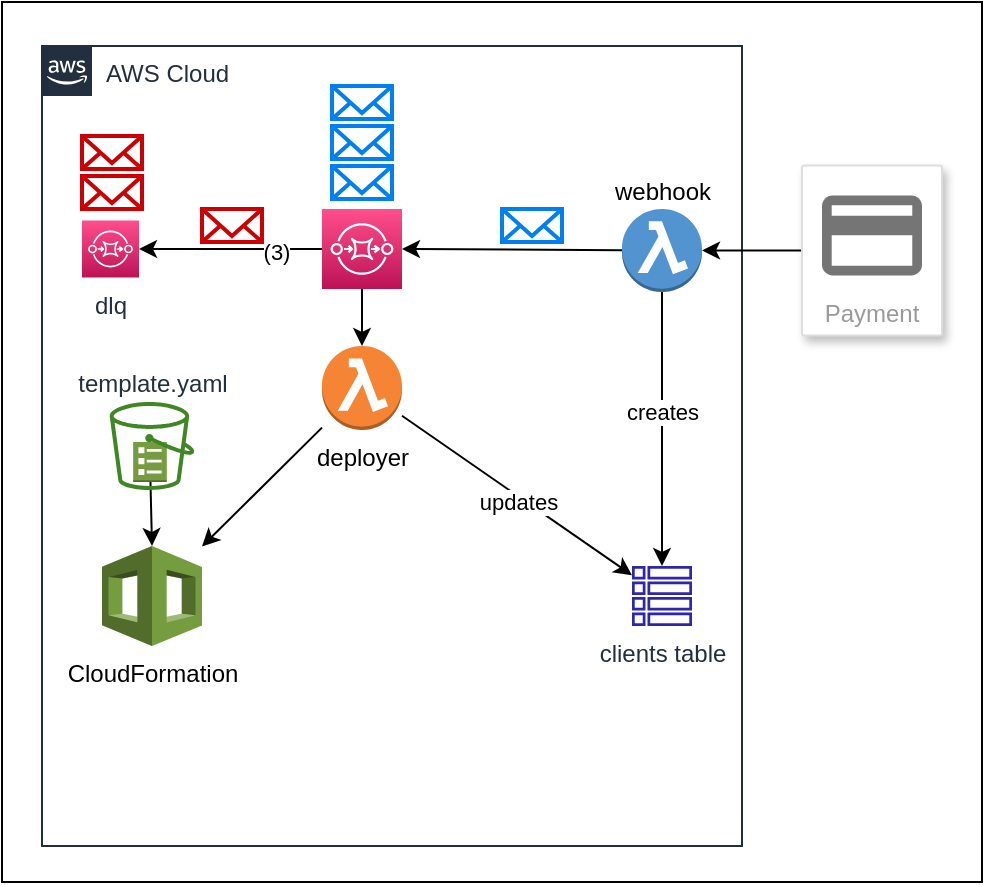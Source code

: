 <mxfile>
    <diagram id="Ukuc7dqN89yuYYnBxTcL" name="Page-1">
        <mxGraphModel dx="655" dy="637" grid="1" gridSize="10" guides="1" tooltips="1" connect="1" arrows="1" fold="1" page="1" pageScale="1" pageWidth="850" pageHeight="1100" math="0" shadow="0">
            <root>
                <mxCell id="0"/>
                <mxCell id="1" parent="0"/>
                <mxCell id="63" value="" style="rounded=0;whiteSpace=wrap;html=1;" vertex="1" parent="1">
                    <mxGeometry x="20" y="20" width="490" height="440" as="geometry"/>
                </mxCell>
                <mxCell id="2" value="AWS Cloud" style="points=[[0,0],[0.25,0],[0.5,0],[0.75,0],[1,0],[1,0.25],[1,0.5],[1,0.75],[1,1],[0.75,1],[0.5,1],[0.25,1],[0,1],[0,0.75],[0,0.5],[0,0.25]];outlineConnect=0;gradientColor=none;html=1;whiteSpace=wrap;fontSize=12;fontStyle=0;container=1;pointerEvents=0;collapsible=0;recursiveResize=0;shape=mxgraph.aws4.group;grIcon=mxgraph.aws4.group_aws_cloud_alt;strokeColor=#232F3E;fillColor=none;verticalAlign=top;align=left;spacingLeft=30;fontColor=#232F3E;dashed=0;" parent="1" vertex="1">
                    <mxGeometry x="40" y="42" width="350" height="400" as="geometry"/>
                </mxCell>
                <mxCell id="5" value="CloudFormation" style="outlineConnect=0;dashed=0;verticalLabelPosition=bottom;verticalAlign=top;align=center;html=1;shape=mxgraph.aws3.cloudformation;fillColor=#759C3E;gradientColor=none;" parent="2" vertex="1">
                    <mxGeometry x="30.0" y="250" width="50" height="50" as="geometry"/>
                </mxCell>
                <mxCell id="27" style="edgeStyle=none;html=1;entryX=0.5;entryY=0;entryDx=0;entryDy=0;entryPerimeter=0;" parent="2" source="8" target="9" edge="1">
                    <mxGeometry relative="1" as="geometry"/>
                </mxCell>
                <mxCell id="34" style="edgeStyle=none;html=1;entryX=1;entryY=0.5;entryDx=0;entryDy=0;entryPerimeter=0;" parent="2" source="8" target="29" edge="1">
                    <mxGeometry relative="1" as="geometry"/>
                </mxCell>
                <mxCell id="60" value="(3)" style="edgeLabel;html=1;align=center;verticalAlign=middle;resizable=0;points=[];" parent="34" vertex="1" connectable="0">
                    <mxGeometry x="-0.492" y="1" relative="1" as="geometry">
                        <mxPoint as="offset"/>
                    </mxGeometry>
                </mxCell>
                <mxCell id="8" value="" style="sketch=0;points=[[0,0,0],[0.25,0,0],[0.5,0,0],[0.75,0,0],[1,0,0],[0,1,0],[0.25,1,0],[0.5,1,0],[0.75,1,0],[1,1,0],[0,0.25,0],[0,0.5,0],[0,0.75,0],[1,0.25,0],[1,0.5,0],[1,0.75,0]];outlineConnect=0;fontColor=#232F3E;gradientColor=#FF4F8B;gradientDirection=north;fillColor=#BC1356;strokeColor=#ffffff;dashed=0;verticalLabelPosition=bottom;verticalAlign=top;align=center;html=1;fontSize=12;fontStyle=0;aspect=fixed;shape=mxgraph.aws4.resourceIcon;resIcon=mxgraph.aws4.sqs;" parent="2" vertex="1">
                    <mxGeometry x="140" y="81.5" width="40" height="40" as="geometry"/>
                </mxCell>
                <mxCell id="42" style="edgeStyle=none;html=1;" parent="2" source="9" target="5" edge="1">
                    <mxGeometry relative="1" as="geometry"/>
                </mxCell>
                <mxCell id="58" style="edgeStyle=none;html=1;" parent="2" source="9" target="23" edge="1">
                    <mxGeometry relative="1" as="geometry"/>
                </mxCell>
                <mxCell id="59" value="updates" style="edgeLabel;html=1;align=center;verticalAlign=middle;resizable=0;points=[];" parent="58" vertex="1" connectable="0">
                    <mxGeometry x="0.032" y="-2" relative="1" as="geometry">
                        <mxPoint as="offset"/>
                    </mxGeometry>
                </mxCell>
                <mxCell id="9" value="deployer" style="outlineConnect=0;dashed=0;verticalLabelPosition=bottom;verticalAlign=top;align=center;html=1;shape=mxgraph.aws3.lambda_function;fillColor=#F58534;gradientColor=none;" parent="2" vertex="1">
                    <mxGeometry x="140" y="150" width="40" height="42" as="geometry"/>
                </mxCell>
                <mxCell id="24" style="edgeStyle=none;html=1;entryX=1;entryY=0.5;entryDx=0;entryDy=0;entryPerimeter=0;" parent="2" source="10" target="8" edge="1">
                    <mxGeometry relative="1" as="geometry"/>
                </mxCell>
                <mxCell id="25" style="edgeStyle=none;html=1;" parent="2" source="10" target="23" edge="1">
                    <mxGeometry relative="1" as="geometry"/>
                </mxCell>
                <mxCell id="52" value="creates" style="edgeLabel;html=1;align=center;verticalAlign=middle;resizable=0;points=[];" parent="25" vertex="1" connectable="0">
                    <mxGeometry x="-0.135" relative="1" as="geometry">
                        <mxPoint as="offset"/>
                    </mxGeometry>
                </mxCell>
                <mxCell id="10" value="webhook" style="outlineConnect=0;dashed=0;verticalLabelPosition=top;verticalAlign=bottom;align=center;html=1;shape=mxgraph.aws3.lambda_function;fillColor=#5294CF;gradientColor=none;labelPosition=center;" parent="2" vertex="1">
                    <mxGeometry x="290" y="81.5" width="40" height="41.5" as="geometry"/>
                </mxCell>
                <mxCell id="17" value="" style="html=1;verticalLabelPosition=bottom;align=center;labelBackgroundColor=#ffffff;verticalAlign=top;strokeWidth=2;strokeColor=#0080F0;shadow=0;dashed=0;shape=mxgraph.ios7.icons.mail;" parent="2" vertex="1">
                    <mxGeometry x="145" y="60" width="30" height="16.5" as="geometry"/>
                </mxCell>
                <mxCell id="18" value="" style="html=1;verticalLabelPosition=bottom;align=center;labelBackgroundColor=#ffffff;verticalAlign=top;strokeWidth=2;strokeColor=#0080F0;shadow=0;dashed=0;shape=mxgraph.ios7.icons.mail;" parent="2" vertex="1">
                    <mxGeometry x="145" y="40" width="30" height="16.5" as="geometry"/>
                </mxCell>
                <mxCell id="19" value="" style="html=1;verticalLabelPosition=bottom;align=center;labelBackgroundColor=#ffffff;verticalAlign=top;strokeWidth=2;strokeColor=#0080F0;shadow=0;dashed=0;shape=mxgraph.ios7.icons.mail;" parent="2" vertex="1">
                    <mxGeometry x="145" y="20" width="30" height="16.5" as="geometry"/>
                </mxCell>
                <mxCell id="20" value="" style="html=1;verticalLabelPosition=bottom;align=center;labelBackgroundColor=#ffffff;verticalAlign=top;strokeWidth=2;strokeColor=#0080F0;shadow=0;dashed=0;shape=mxgraph.ios7.icons.mail;" parent="2" vertex="1">
                    <mxGeometry x="230" y="81.5" width="30" height="16.5" as="geometry"/>
                </mxCell>
                <mxCell id="23" value="clients table" style="sketch=0;outlineConnect=0;fontColor=#232F3E;gradientColor=none;fillColor=#2E27AD;strokeColor=none;dashed=0;verticalLabelPosition=bottom;verticalAlign=top;align=center;html=1;fontSize=12;fontStyle=0;aspect=fixed;pointerEvents=1;shape=mxgraph.aws4.table;" parent="2" vertex="1">
                    <mxGeometry x="295" y="260" width="30" height="30" as="geometry"/>
                </mxCell>
                <mxCell id="29" value="dlq" style="sketch=0;points=[[0,0,0],[0.25,0,0],[0.5,0,0],[0.75,0,0],[1,0,0],[0,1,0],[0.25,1,0],[0.5,1,0],[0.75,1,0],[1,1,0],[0,0.25,0],[0,0.5,0],[0,0.75,0],[1,0.25,0],[1,0.5,0],[1,0.75,0]];outlineConnect=0;fontColor=#232F3E;gradientColor=#FF4F8B;gradientDirection=north;fillColor=#BC1356;strokeColor=#ffffff;dashed=0;verticalLabelPosition=bottom;verticalAlign=top;align=center;html=1;fontSize=12;fontStyle=0;aspect=fixed;shape=mxgraph.aws4.resourceIcon;resIcon=mxgraph.aws4.sqs;" parent="2" vertex="1">
                    <mxGeometry x="20" y="87.25" width="28.5" height="28.5" as="geometry"/>
                </mxCell>
                <mxCell id="30" value="" style="html=1;verticalLabelPosition=bottom;align=center;labelBackgroundColor=#ffffff;verticalAlign=top;strokeWidth=2;strokeColor=#CC0000;shadow=0;dashed=0;shape=mxgraph.ios7.icons.mail;" parent="2" vertex="1">
                    <mxGeometry x="20" y="65" width="30" height="16.5" as="geometry"/>
                </mxCell>
                <mxCell id="33" value="" style="html=1;verticalLabelPosition=bottom;align=center;labelBackgroundColor=#ffffff;verticalAlign=top;strokeWidth=2;strokeColor=#CC0000;shadow=0;dashed=0;shape=mxgraph.ios7.icons.mail;" parent="2" vertex="1">
                    <mxGeometry x="20" y="45" width="30" height="16.5" as="geometry"/>
                </mxCell>
                <mxCell id="35" value="" style="html=1;verticalLabelPosition=bottom;align=center;labelBackgroundColor=#ffffff;verticalAlign=top;strokeWidth=2;strokeColor=#CC0000;shadow=0;dashed=0;shape=mxgraph.ios7.icons.mail;" parent="2" vertex="1">
                    <mxGeometry x="80" y="81.5" width="30" height="16.5" as="geometry"/>
                </mxCell>
                <mxCell id="55" style="edgeStyle=none;html=1;entryX=0.5;entryY=0;entryDx=0;entryDy=0;entryPerimeter=0;" parent="2" source="54" target="5" edge="1">
                    <mxGeometry relative="1" as="geometry"/>
                </mxCell>
                <mxCell id="57" value="" style="group" parent="2" vertex="1" connectable="0">
                    <mxGeometry x="33.85" y="178" width="42.3" height="44" as="geometry"/>
                </mxCell>
                <mxCell id="54" value="" style="outlineConnect=0;dashed=0;verticalLabelPosition=top;verticalAlign=bottom;align=center;html=1;shape=mxgraph.aws3.template;fillColor=#759C3E;gradientColor=none;strokeColor=#CC0000;labelPosition=center;" parent="57" vertex="1">
                    <mxGeometry x="11.74" y="20" width="16.81" height="20" as="geometry"/>
                </mxCell>
                <mxCell id="56" value="template.yaml" style="sketch=0;outlineConnect=0;fontColor=#232F3E;gradientColor=none;fillColor=#3F8624;strokeColor=none;dashed=0;verticalLabelPosition=top;verticalAlign=bottom;align=center;html=1;fontSize=12;fontStyle=0;aspect=fixed;pointerEvents=1;shape=mxgraph.aws4.bucket;labelPosition=center;" parent="57" vertex="1">
                    <mxGeometry width="42.3" height="44" as="geometry"/>
                </mxCell>
                <mxCell id="64" style="edgeStyle=none;html=1;entryX=1;entryY=0.5;entryDx=0;entryDy=0;entryPerimeter=0;" edge="1" parent="1" source="61" target="10">
                    <mxGeometry relative="1" as="geometry"/>
                </mxCell>
                <mxCell id="61" value="Payment" style="strokeColor=#dddddd;shadow=1;strokeWidth=1;rounded=1;absoluteArcSize=1;arcSize=2;labelPosition=center;verticalLabelPosition=middle;align=center;verticalAlign=bottom;spacingLeft=0;fontColor=#999999;fontSize=12;whiteSpace=wrap;spacingBottom=2;" parent="1" vertex="1">
                    <mxGeometry x="420" y="101.75" width="70" height="85" as="geometry"/>
                </mxCell>
                <mxCell id="62" value="" style="sketch=0;dashed=0;connectable=0;html=1;fillColor=#757575;strokeColor=none;shape=mxgraph.gcp2.payment;part=1;" parent="61" vertex="1">
                    <mxGeometry x="0.5" width="50" height="40" relative="1" as="geometry">
                        <mxPoint x="-25" y="15" as="offset"/>
                    </mxGeometry>
                </mxCell>
            </root>
        </mxGraphModel>
    </diagram>
</mxfile>